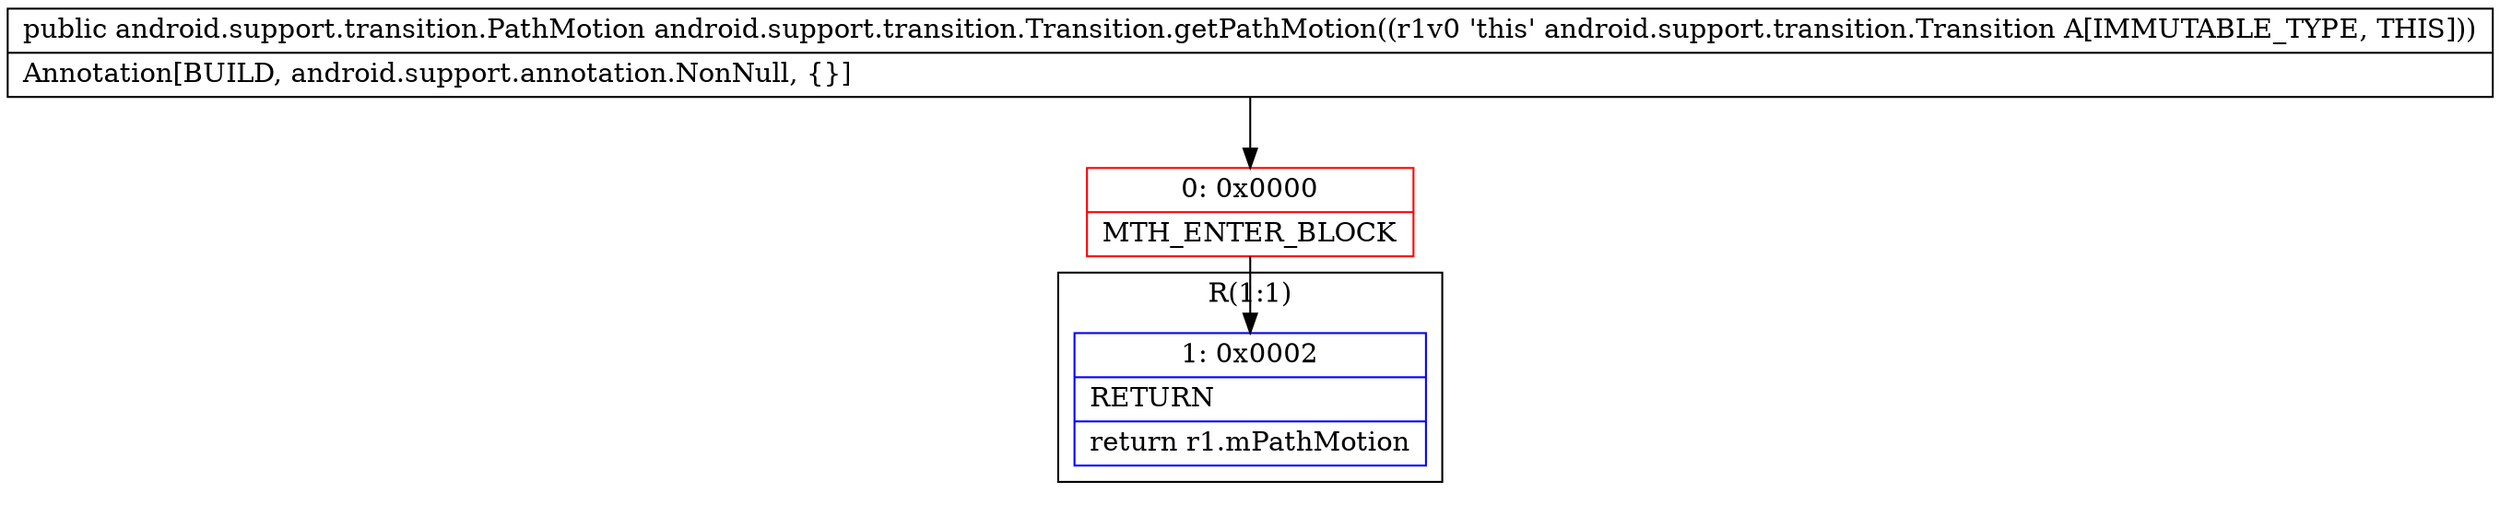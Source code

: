 digraph "CFG forandroid.support.transition.Transition.getPathMotion()Landroid\/support\/transition\/PathMotion;" {
subgraph cluster_Region_197723695 {
label = "R(1:1)";
node [shape=record,color=blue];
Node_1 [shape=record,label="{1\:\ 0x0002|RETURN\l|return r1.mPathMotion\l}"];
}
Node_0 [shape=record,color=red,label="{0\:\ 0x0000|MTH_ENTER_BLOCK\l}"];
MethodNode[shape=record,label="{public android.support.transition.PathMotion android.support.transition.Transition.getPathMotion((r1v0 'this' android.support.transition.Transition A[IMMUTABLE_TYPE, THIS]))  | Annotation[BUILD, android.support.annotation.NonNull, \{\}]\l}"];
MethodNode -> Node_0;
Node_0 -> Node_1;
}

